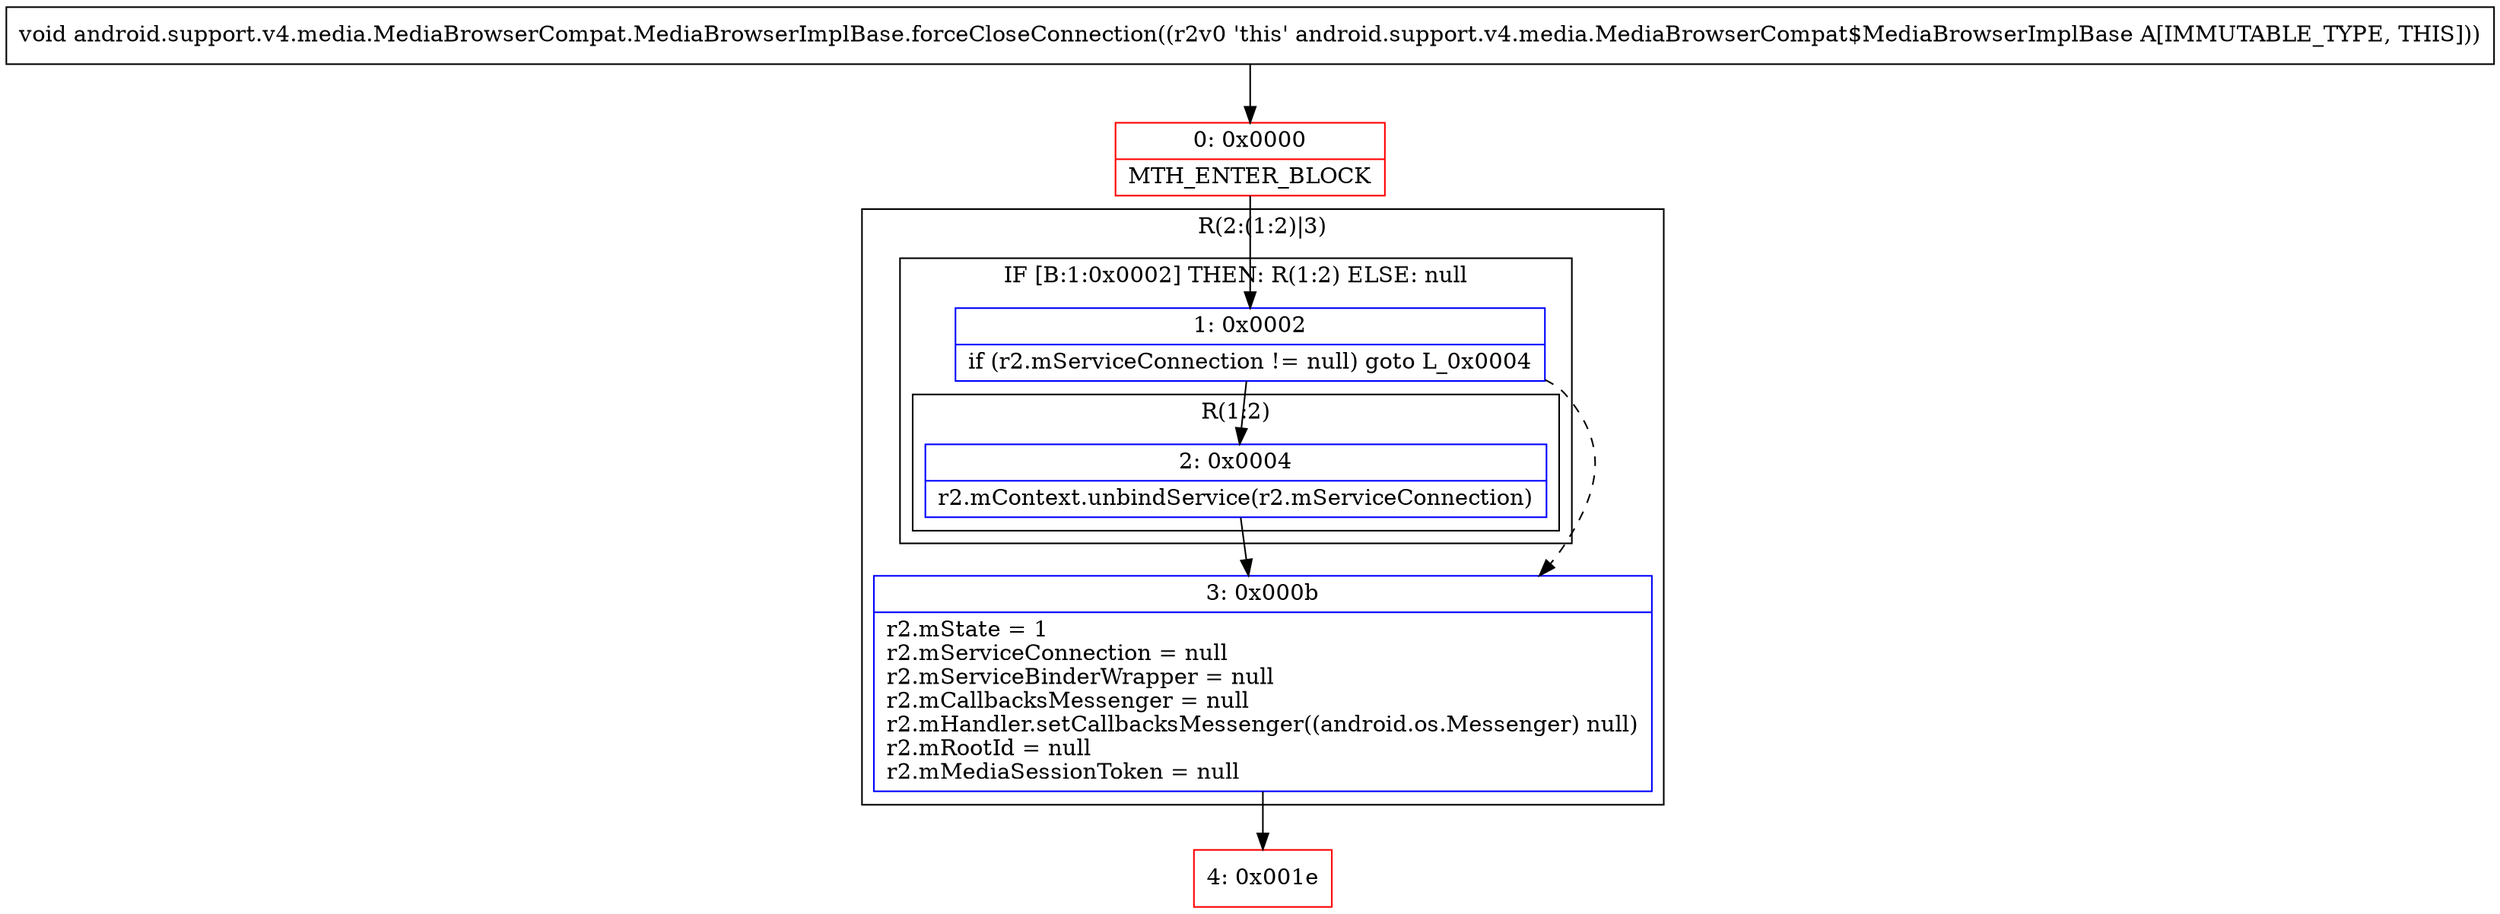 digraph "CFG forandroid.support.v4.media.MediaBrowserCompat.MediaBrowserImplBase.forceCloseConnection()V" {
subgraph cluster_Region_1659074580 {
label = "R(2:(1:2)|3)";
node [shape=record,color=blue];
subgraph cluster_IfRegion_1167868282 {
label = "IF [B:1:0x0002] THEN: R(1:2) ELSE: null";
node [shape=record,color=blue];
Node_1 [shape=record,label="{1\:\ 0x0002|if (r2.mServiceConnection != null) goto L_0x0004\l}"];
subgraph cluster_Region_1887082789 {
label = "R(1:2)";
node [shape=record,color=blue];
Node_2 [shape=record,label="{2\:\ 0x0004|r2.mContext.unbindService(r2.mServiceConnection)\l}"];
}
}
Node_3 [shape=record,label="{3\:\ 0x000b|r2.mState = 1\lr2.mServiceConnection = null\lr2.mServiceBinderWrapper = null\lr2.mCallbacksMessenger = null\lr2.mHandler.setCallbacksMessenger((android.os.Messenger) null)\lr2.mRootId = null\lr2.mMediaSessionToken = null\l}"];
}
Node_0 [shape=record,color=red,label="{0\:\ 0x0000|MTH_ENTER_BLOCK\l}"];
Node_4 [shape=record,color=red,label="{4\:\ 0x001e}"];
MethodNode[shape=record,label="{void android.support.v4.media.MediaBrowserCompat.MediaBrowserImplBase.forceCloseConnection((r2v0 'this' android.support.v4.media.MediaBrowserCompat$MediaBrowserImplBase A[IMMUTABLE_TYPE, THIS])) }"];
MethodNode -> Node_0;
Node_1 -> Node_2;
Node_1 -> Node_3[style=dashed];
Node_2 -> Node_3;
Node_3 -> Node_4;
Node_0 -> Node_1;
}

